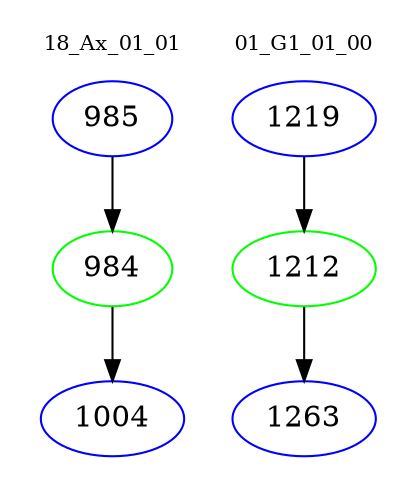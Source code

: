 digraph{
subgraph cluster_0 {
color = white
label = "18_Ax_01_01";
fontsize=10;
T0_985 [label="985", color="blue"]
T0_985 -> T0_984 [color="black"]
T0_984 [label="984", color="green"]
T0_984 -> T0_1004 [color="black"]
T0_1004 [label="1004", color="blue"]
}
subgraph cluster_1 {
color = white
label = "01_G1_01_00";
fontsize=10;
T1_1219 [label="1219", color="blue"]
T1_1219 -> T1_1212 [color="black"]
T1_1212 [label="1212", color="green"]
T1_1212 -> T1_1263 [color="black"]
T1_1263 [label="1263", color="blue"]
}
}
